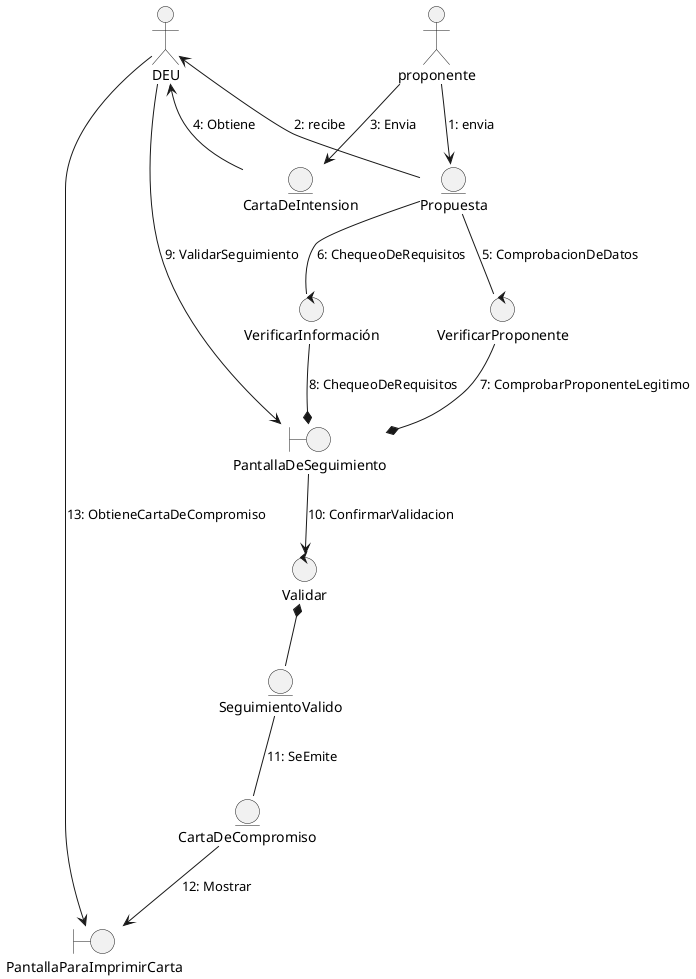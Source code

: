 'Diagrama de colaboración asignacion de proponente

@startuml

actor proponente
actor DEU
entity Propuesta 
control VerificarProponente
control VerificarInformación
boundary PantallaDeSeguimiento
entity CartaDeIntension
entity SeguimientoValido
entity CartaDeCompromiso
boundary PantallaParaImprimirCarta
control Validar

proponente --> Propuesta :1: envia
DEU <-- Propuesta :2: recibe
proponente --> CartaDeIntension : 3: Envia
DEU <-- CartaDeIntension :4: Obtiene

Propuesta-- VerificarProponente : 5: ComprobacionDeDatos
Propuesta--  VerificarInformación : 6: ChequeoDeRequisitos
VerificarProponente --* PantallaDeSeguimiento  : 7: ComprobarProponenteLegitimo
VerificarInformación --* PantallaDeSeguimiento :8: ChequeoDeRequisitos
:DEU: --> PantallaDeSeguimiento :9: ValidarSeguimiento
PantallaDeSeguimiento --> Validar :10: ConfirmarValidacion
Validar *-- SeguimientoValido
SeguimientoValido -- CartaDeCompromiso : 11: SeEmite
CartaDeCompromiso --> PantallaParaImprimirCarta :12: Mostrar
DEU--> PantallaParaImprimirCarta :13: ObtieneCartaDeCompromiso

@enduml